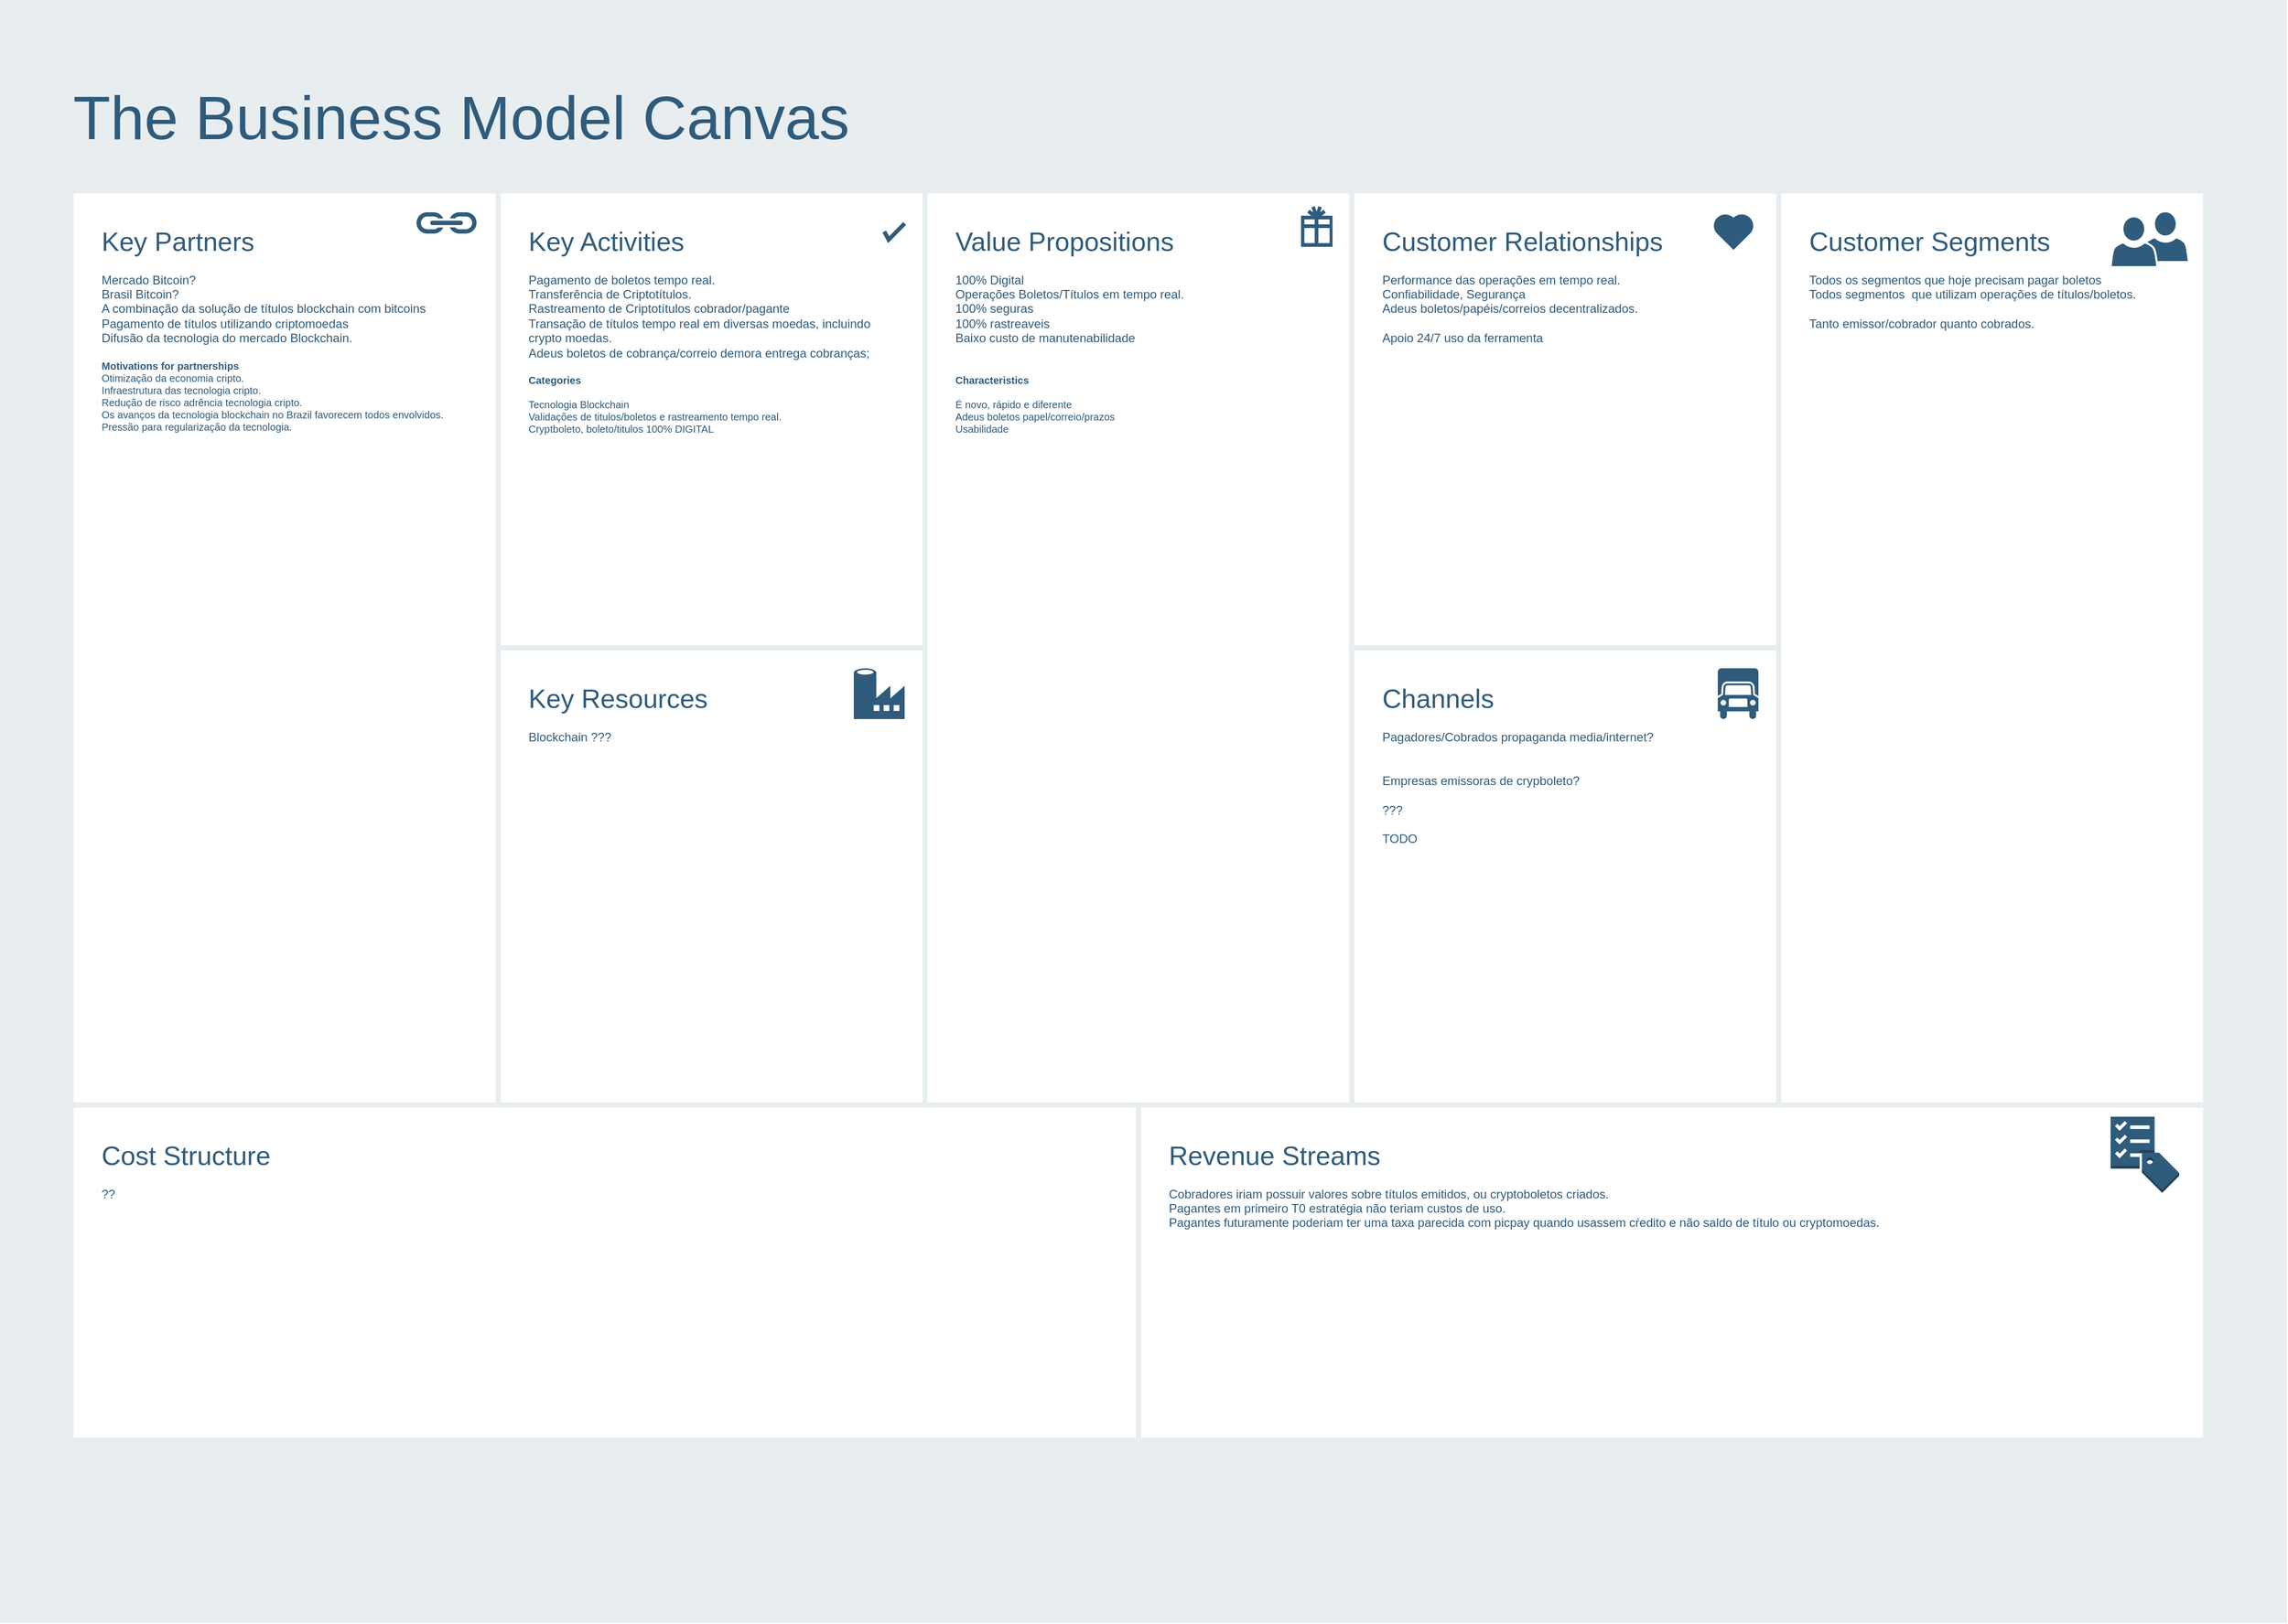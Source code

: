 <mxfile version="12.3.5" type="github" pages="2">
  <diagram id="07fea595-8f29-1299-0266-81d95cde20df" name="The Business Model Canvas">
    <mxGraphModel dx="3764" dy="802" grid="1" gridSize="10" guides="1" tooltips="1" connect="1" arrows="1" fold="1" page="1" pageScale="1" pageWidth="1169" pageHeight="827" background="#ffffff" math="0" shadow="0">
      <root>
        <mxCell id="0"/>
        <mxCell id="1" parent="0"/>
        <mxCell id="698" value="" style="rounded=0;whiteSpace=wrap;html=1;shadow=0;labelBackgroundColor=none;strokeColor=none;strokeWidth=3;fillColor=#e8edf0;fontSize=60;fontColor=#2F5B7C;align=left;" parent="1" vertex="1">
          <mxGeometry x="-2280" y="32" width="2250" height="1598" as="geometry"/>
        </mxCell>
        <mxCell id="699" value="&lt;div style=&quot;font-size: 26px&quot;&gt;&lt;font style=&quot;font-size: 26px&quot;&gt;Customer Relationships&lt;/font&gt;&lt;/div&gt;&lt;div&gt;&lt;br&gt;&lt;/div&gt;&lt;div&gt;Performance das operações em tempo real.&lt;/div&gt;&lt;div&gt;Confiabilidade, Segurança&lt;br&gt;&lt;/div&gt;Adeus boletos/papéis/correios decentralizados.&lt;br&gt;&lt;div&gt;&lt;br&gt;&lt;/div&gt;&lt;div&gt;Apoio 24/7 uso da ferramenta&lt;br&gt;&lt;/div&gt;" style="rounded=0;whiteSpace=wrap;html=1;shadow=0;labelBackgroundColor=none;strokeColor=#e8edf0;strokeWidth=5;fillColor=#ffffff;fontSize=12;fontColor=#2F5B7C;align=left;verticalAlign=top;spacing=30;" parent="1" vertex="1">
          <mxGeometry x="-950" y="220" width="420" height="450" as="geometry"/>
        </mxCell>
        <mxCell id="700" value="&lt;font&gt;&lt;font style=&quot;font-size: 26px&quot;&gt;Key Partners&lt;/font&gt;&lt;br&gt;&lt;/font&gt;&lt;font style=&quot;font-size: 12px&quot;&gt;&lt;br style=&quot;font-size: 12px&quot;&gt;&lt;font style=&quot;font-size: 12px&quot;&gt;Mercado Bitcoin?&lt;br style=&quot;font-size: 12px&quot;&gt;Brasil Bitcoin?&lt;br style=&quot;font-size: 12px&quot;&gt;&lt;/font&gt;&lt;/font&gt;&lt;div&gt;&lt;font style=&quot;font-size: 12px&quot;&gt;&lt;font style=&quot;font-size: 12px&quot;&gt;A combinação da solução de títulos blockchain com bitcoins&lt;/font&gt;&lt;/font&gt;&lt;/div&gt;&lt;div&gt;&lt;font style=&quot;font-size: 12px&quot;&gt;&lt;font style=&quot;font-size: 12px&quot;&gt;Pagamento de títulos utilizando criptomoedas&lt;/font&gt;&lt;/font&gt;&lt;/div&gt;&lt;div&gt;&lt;font style=&quot;font-size: 12px&quot;&gt;&lt;font style=&quot;font-size: 12px&quot;&gt;Difusão da tecnologia do mercado Blockchain.&lt;br&gt;&lt;/font&gt;&lt;/font&gt;&lt;/div&gt;&lt;font style=&quot;font-size: 12px&quot;&gt;&lt;br style=&quot;font-size: 12px&quot;&gt;&lt;/font&gt;&lt;div style=&quot;font-size: 10px&quot;&gt;&lt;font style=&quot;font-size: 10px&quot;&gt;&lt;b&gt;Motivations for partnerships&lt;/b&gt;&lt;/font&gt;&lt;/div&gt;&lt;div style=&quot;font-size: 10px&quot;&gt;&lt;font style=&quot;font-size: 10px&quot;&gt;Otimização da economia cripto.&lt;br&gt;&lt;/font&gt;&lt;/div&gt;&lt;div style=&quot;font-size: 10px&quot;&gt;&lt;font style=&quot;font-size: 10px&quot;&gt;Infraestrutura das tecnologia cripto.&lt;br&gt;&lt;/font&gt;&lt;/div&gt;&lt;div style=&quot;font-size: 10px&quot;&gt;&lt;font style=&quot;font-size: 10px&quot;&gt;Redução de risco adrência tecnologia cripto.&lt;br&gt;&lt;/font&gt;&lt;/div&gt;&lt;div style=&quot;font-size: 10px&quot;&gt;&lt;font style=&quot;font-size: 10px&quot;&gt;Os avanços da tecnologia blockchain no Brazil favorecem todos envolvidos. &lt;br&gt;&lt;/font&gt;&lt;/div&gt;&lt;div style=&quot;font-size: 10px&quot;&gt;&lt;font style=&quot;font-size: 10px&quot;&gt;Pressão para regularização da tecnologia.&lt;br&gt;&lt;/font&gt;&lt;/div&gt;&lt;div style=&quot;font-size: 12px&quot;&gt;&lt;br style=&quot;font-size: 12px&quot;&gt;&lt;/div&gt;" style="rounded=0;whiteSpace=wrap;html=1;shadow=0;labelBackgroundColor=none;strokeColor=#e8edf0;strokeWidth=5;fillColor=#ffffff;fontSize=12;fontColor=#2F5B7C;align=left;verticalAlign=top;spacing=30;" parent="1" vertex="1">
          <mxGeometry x="-2210" y="220" width="420" height="900" as="geometry"/>
        </mxCell>
        <mxCell id="701" value="&lt;font&gt;&lt;font style=&quot;font-size: 26px&quot;&gt;Key Activities&lt;/font&gt;&lt;br style=&quot;font-size: 12px&quot;&gt;&lt;/font&gt;&lt;font&gt;&lt;br style=&quot;font-size: 12px&quot;&gt;&lt;div&gt;Pagamento de boletos tempo real.&lt;/div&gt;&lt;div&gt;Transferência de Criptotítulos.&lt;/div&gt;&lt;div&gt;Rastreamento de Criptotítulos cobrador/pagante&lt;br&gt;&lt;/div&gt;&lt;div&gt;Transação de títulos tempo real em diversas moedas, incluindo crypto moedas.&lt;/div&gt;&lt;div&gt;Adeus boletos de cobrança/correio demora entrega cobranças;&lt;br&gt;&lt;/div&gt;&lt;div&gt;&lt;br&gt;&lt;/div&gt;&lt;/font&gt;&lt;div style=&quot;font-size: 10px&quot;&gt;&lt;div&gt;&lt;b&gt;Categories&lt;/b&gt;&lt;/div&gt;&lt;div&gt;&lt;br&gt;&lt;/div&gt;&lt;div&gt;Tecnologia Blockchain&lt;br&gt;&lt;/div&gt;&lt;div&gt;Validações de titulos/boletos e rastreamento tempo real.&lt;br&gt;&lt;/div&gt;&lt;div&gt;Cryptboleto, boleto/titulos 100% DIGITAL&lt;br&gt;&lt;/div&gt;&lt;/div&gt;&lt;div&gt;&lt;br&gt;&lt;/div&gt;" style="rounded=0;whiteSpace=wrap;html=1;shadow=0;labelBackgroundColor=none;strokeColor=#e8edf0;strokeWidth=5;fillColor=#ffffff;fontSize=12;fontColor=#2F5B7C;align=left;verticalAlign=top;spacing=30;" parent="1" vertex="1">
          <mxGeometry x="-1790" y="220" width="420" height="450" as="geometry"/>
        </mxCell>
        <mxCell id="702" value="&lt;div&gt;&lt;font style=&quot;font-size: 26px&quot;&gt;Key Resources&lt;/font&gt;&lt;/div&gt;&lt;div&gt;&lt;br&gt;&lt;/div&gt;Blockchain ???" style="rounded=0;whiteSpace=wrap;html=1;shadow=0;labelBackgroundColor=none;strokeColor=#e8edf0;strokeWidth=5;fillColor=#ffffff;fontSize=12;fontColor=#2F5B7C;align=left;verticalAlign=top;spacing=30;" parent="1" vertex="1">
          <mxGeometry x="-1790" y="670" width="420" height="450" as="geometry"/>
        </mxCell>
        <mxCell id="703" value="&lt;div style=&quot;font-size: 26px&quot;&gt;&lt;font style=&quot;font-size: 26px&quot;&gt;Value Propositions&lt;/font&gt;&lt;/div&gt;&lt;div&gt;&lt;br&gt;&lt;/div&gt;&lt;div&gt;100% Digital&lt;/div&gt;&lt;div&gt;Operações Boletos/Títulos em tempo real.&lt;/div&gt;&lt;div&gt;100% seguras&lt;/div&gt;&lt;div&gt;100% rastreaveis &lt;br&gt;&lt;/div&gt;&lt;div&gt;Baixo custo de manutenabilidade&lt;/div&gt;&lt;div&gt;&lt;br&gt;&lt;/div&gt;&lt;div&gt;&lt;br&gt;&lt;/div&gt;&lt;div style=&quot;font-size: 10px&quot;&gt;&lt;font style=&quot;font-size: 10px&quot;&gt;&lt;b&gt;Characteristics&lt;/b&gt;&lt;/font&gt;&lt;/div&gt;&lt;div style=&quot;font-size: 10px&quot;&gt;&lt;font style=&quot;font-size: 10px&quot;&gt;&lt;br&gt;&lt;/font&gt;&lt;/div&gt;&lt;div style=&quot;font-size: 10px&quot;&gt;&lt;font style=&quot;font-size: 10px&quot;&gt;É novo, rápido e diferente&lt;/font&gt;&lt;/div&gt;&lt;div style=&quot;font-size: 10px&quot;&gt;&lt;font style=&quot;font-size: 10px&quot;&gt;Adeus boletos papel/correio/prazos&lt;br&gt;&lt;/font&gt;&lt;/div&gt;&lt;div style=&quot;font-size: 10px&quot;&gt;&lt;font style=&quot;font-size: 10px&quot;&gt;Usabilidade&lt;br&gt;&lt;/font&gt;&lt;/div&gt;&lt;div style=&quot;font-size: 10px&quot;&gt;&lt;br&gt;&lt;/div&gt;" style="rounded=0;whiteSpace=wrap;html=1;shadow=0;labelBackgroundColor=none;strokeColor=#e8edf0;strokeWidth=5;fillColor=#ffffff;fontSize=12;fontColor=#2F5B7C;align=left;verticalAlign=top;spacing=30;" parent="1" vertex="1">
          <mxGeometry x="-1370" y="220" width="420" height="900" as="geometry"/>
        </mxCell>
        <mxCell id="704" value="&lt;div&gt;&lt;font style=&quot;font-size: 26px&quot;&gt;Customer Segments&lt;/font&gt;&lt;/div&gt;&lt;div&gt;&lt;br&gt;&lt;/div&gt;&lt;div&gt;Todos os segmentos que hoje precisam pagar boletos&lt;/div&gt;&lt;div&gt;Todos segmentos&amp;nbsp; que utilizam operações de títulos/boletos.&lt;/div&gt;&lt;div&gt;&lt;br&gt;&lt;/div&gt;&lt;div&gt;Tanto emissor/cobrador quanto cobrados.&lt;br&gt;&lt;/div&gt;" style="rounded=0;whiteSpace=wrap;html=1;shadow=0;labelBackgroundColor=none;strokeColor=#e8edf0;strokeWidth=5;fillColor=#ffffff;fontSize=12;fontColor=#2F5B7C;align=left;verticalAlign=top;spacing=30;" parent="1" vertex="1">
          <mxGeometry x="-530" y="220" width="420" height="900" as="geometry"/>
        </mxCell>
        <mxCell id="705" value="&lt;div&gt;&lt;font style=&quot;font-size: 26px&quot;&gt;Channels&lt;/font&gt;&lt;/div&gt;&lt;div&gt;&lt;br&gt;&lt;/div&gt;&lt;div&gt;Pagadores/Cobrados propaganda media/internet?&lt;/div&gt;&lt;div&gt;&lt;br&gt;&lt;/div&gt;&lt;div&gt;&lt;br&gt;&lt;/div&gt;&lt;div&gt;Empresas emissoras de crypboleto?&lt;/div&gt;&lt;div&gt;&lt;br&gt;&lt;/div&gt;&lt;div&gt;???&lt;br&gt;&lt;/div&gt;&lt;div&gt;&lt;br&gt;&lt;/div&gt;&lt;div&gt;TODO &lt;br&gt;&lt;/div&gt;" style="rounded=0;whiteSpace=wrap;html=1;shadow=0;labelBackgroundColor=none;strokeColor=#e8edf0;strokeWidth=5;fillColor=#ffffff;fontSize=12;fontColor=#2F5B7C;align=left;verticalAlign=top;spacing=30;" parent="1" vertex="1">
          <mxGeometry x="-950" y="670" width="420" height="450" as="geometry"/>
        </mxCell>
        <mxCell id="706" value="&lt;div style=&quot;font-size: 26px&quot;&gt;&lt;font style=&quot;font-size: 26px&quot;&gt;Cost Structure&lt;/font&gt;&lt;/div&gt;&lt;div&gt;&lt;br&gt;&lt;/div&gt;??" style="rounded=0;whiteSpace=wrap;html=1;shadow=0;labelBackgroundColor=none;strokeColor=#e8edf0;strokeWidth=5;fillColor=#ffffff;fontSize=12;fontColor=#2F5B7C;align=left;verticalAlign=top;spacing=30;" parent="1" vertex="1">
          <mxGeometry x="-2210" y="1120" width="1050" height="330" as="geometry"/>
        </mxCell>
        <mxCell id="707" value="&lt;div style=&quot;font-size: 26px&quot;&gt;&lt;font style=&quot;font-size: 26px&quot;&gt;Revenue Streams&lt;/font&gt;&lt;/div&gt;&lt;div&gt;&lt;br&gt;&lt;/div&gt;&lt;div&gt;Cobradores iriam possuir valores sobre títulos emitidos, ou cryptoboletos criados.&lt;/div&gt;&lt;div&gt;Pagantes em primeiro T0 estratégia não teriam custos de uso.&lt;/div&gt;&lt;div&gt;Pagantes futuramente poderiam ter uma taxa parecida com picpay quando usassem cŕedito e não saldo de título ou cryptomoedas.&lt;br&gt;&lt;/div&gt;" style="rounded=0;whiteSpace=wrap;html=1;shadow=0;labelBackgroundColor=none;strokeColor=#e8edf0;strokeWidth=5;fillColor=#ffffff;fontSize=12;fontColor=#2F5B7C;align=left;verticalAlign=top;spacing=30;" parent="1" vertex="1">
          <mxGeometry x="-1160" y="1120" width="1050" height="330" as="geometry"/>
        </mxCell>
        <mxCell id="708" value="The Business Model Canvas&lt;br&gt;" style="text;html=1;resizable=0;points=[];autosize=1;align=left;verticalAlign=top;spacingTop=-4;fontSize=60;fontColor=#2F5B7C;" parent="1" vertex="1">
          <mxGeometry x="-2210" y="110" width="780" height="70" as="geometry"/>
        </mxCell>
        <mxCell id="709" value="" style="html=1;verticalLabelPosition=bottom;labelBackgroundColor=#ffffff;verticalAlign=top;shadow=0;dashed=0;strokeWidth=4;shape=mxgraph.ios7.misc.check;strokeColor=#2F5B7C;fillColor=#ffffff;gradientColor=none;fontSize=12;fontColor=#2F5B7C;align=left;" parent="1" vertex="1">
          <mxGeometry x="-1410" y="252" width="20" height="16" as="geometry"/>
        </mxCell>
        <mxCell id="710" value="" style="shape=mxgraph.signs.travel.present;html=1;fillColor=#2F5B7C;strokeColor=none;verticalLabelPosition=bottom;verticalAlign=top;align=center;shadow=0;labelBackgroundColor=none;fontSize=12;fontColor=#2F5B7C;" parent="1" vertex="1">
          <mxGeometry x="-1000" y="235" width="31" height="40" as="geometry"/>
        </mxCell>
        <mxCell id="711" value="" style="html=1;verticalLabelPosition=bottom;labelBackgroundColor=#ffffff;verticalAlign=top;strokeWidth=3;strokeColor=none;fillColor=#2F5B7C;shadow=0;dashed=0;shape=mxgraph.ios7.icons.heart;fontSize=12;fontColor=#2F5B7C;align=left;" parent="1" vertex="1">
          <mxGeometry x="-595.0" y="242" width="41" height="36" as="geometry"/>
        </mxCell>
        <mxCell id="715" value="" style="shadow=0;dashed=0;html=1;strokeColor=none;labelPosition=center;verticalLabelPosition=bottom;verticalAlign=top;shape=mxgraph.mscae.cloud.data_factory;fillColor=#2F5B7C;labelBackgroundColor=none;fontSize=10;fontColor=#2F5B7C;align=left;" parent="1" vertex="1">
          <mxGeometry x="-1440" y="690" width="50" height="50" as="geometry"/>
        </mxCell>
        <mxCell id="716" value="" style="shape=mxgraph.signs.transportation.truck_6;html=1;fillColor=#2F5B7C;strokeColor=none;verticalLabelPosition=bottom;verticalAlign=top;align=center;shadow=0;labelBackgroundColor=none;fontSize=10;fontColor=#2F5B7C;aspect=fixed;" parent="1" vertex="1">
          <mxGeometry x="-590" y="690" width="40" height="50" as="geometry"/>
        </mxCell>
        <mxCell id="717" value="" style="shape=image;html=1;verticalAlign=top;verticalLabelPosition=bottom;labelBackgroundColor=#ffffff;imageAspect=0;aspect=fixed;image=https://cdn4.iconfinder.com/data/icons/evil-icons-user-interface/64/price-128.png;shadow=0;strokeColor=#e8edf0;strokeWidth=3;fillColor=#2F5B7C;gradientColor=none;fontSize=10;fontColor=#2F5B7C;align=left;" parent="1" vertex="1">
          <mxGeometry x="-1226" y="1140" width="58" height="58" as="geometry"/>
        </mxCell>
        <mxCell id="718" value="" style="dashed=0;html=1;shape=mxgraph.aws3.checklist_cost;fillColor=#2F5B7C;gradientColor=none;shadow=0;labelBackgroundColor=none;strokeColor=none;strokeWidth=3;fontSize=10;fontColor=#2F5B7C;align=left;" parent="1" vertex="1">
          <mxGeometry x="-203.5" y="1131.5" width="67.5" height="75" as="geometry"/>
        </mxCell>
        <mxCell id="719" value="" style="shadow=0;dashed=0;html=1;strokeColor=none;fillColor=#2F5B7C;labelPosition=center;verticalLabelPosition=bottom;verticalAlign=top;outlineConnect=0;shape=mxgraph.office.concepts.link;labelBackgroundColor=none;fontSize=10;fontColor=#000000;align=left;" parent="1" vertex="1">
          <mxGeometry x="-1871" y="241" width="61" height="21" as="geometry"/>
        </mxCell>
        <mxCell id="720" value="" style="group" parent="1" vertex="1" connectable="0">
          <mxGeometry x="-203.5" y="245" width="69" height="50" as="geometry"/>
        </mxCell>
        <mxCell id="721" value="" style="shadow=0;dashed=0;html=1;strokeColor=#FFFFFF;labelPosition=center;verticalLabelPosition=bottom;verticalAlign=top;outlineConnect=0;shape=mxgraph.office.users.user;fillColor=#2F5B7C;labelBackgroundColor=none;fontSize=10;fontColor=#000000;align=left;strokeWidth=2;" parent="720" vertex="1">
          <mxGeometry x="31" y="-5" width="46" height="50" as="geometry"/>
        </mxCell>
        <mxCell id="722" value="" style="shadow=0;dashed=0;html=1;strokeColor=#FFFFFF;labelPosition=center;verticalLabelPosition=bottom;verticalAlign=top;outlineConnect=0;shape=mxgraph.office.users.user;fillColor=#2F5B7C;labelBackgroundColor=none;fontSize=10;fontColor=#000000;align=left;strokeWidth=2;" parent="720" vertex="1">
          <mxGeometry width="46" height="50" as="geometry"/>
        </mxCell>
      </root>
    </mxGraphModel>
  </diagram>
  <diagram id="mQGApk8baVR1JqvsF_KI" name="Product Vision Board">
    <mxGraphModel dx="3976" dy="802" grid="1" gridSize="10" guides="1" tooltips="1" connect="1" arrows="1" fold="1" page="1" pageScale="1" pageWidth="850" pageHeight="1100" math="0" shadow="0">
      <root>
        <mxCell id="NGLXr6QBE0B2UHdIiDb8-0"/>
        <mxCell id="NGLXr6QBE0B2UHdIiDb8-1" parent="NGLXr6QBE0B2UHdIiDb8-0"/>
        <mxCell id="nUK60ZJ4akdMgsGpRx2s-0" value="" style="rounded=0;whiteSpace=wrap;html=1;shadow=0;labelBackgroundColor=none;strokeColor=none;strokeWidth=3;fillColor=#e8edf0;fontSize=60;fontColor=#2F5B7C;align=left;" vertex="1" parent="NGLXr6QBE0B2UHdIiDb8-1">
          <mxGeometry x="-2280" y="80" width="1780" height="944" as="geometry"/>
        </mxCell>
        <mxCell id="nUK60ZJ4akdMgsGpRx2s-1" value="&lt;div style=&quot;font-size: 26px&quot;&gt;Product&lt;/div&gt;&lt;div&gt;&lt;br&gt;&lt;/div&gt;" style="rounded=0;whiteSpace=wrap;html=1;shadow=0;labelBackgroundColor=none;strokeColor=#e8edf0;strokeWidth=5;fillColor=#ffffff;fontSize=12;fontColor=#2F5B7C;align=left;verticalAlign=top;spacing=30;" vertex="1" parent="NGLXr6QBE0B2UHdIiDb8-1">
          <mxGeometry x="-968.5" y="524.5" width="420" height="450" as="geometry"/>
        </mxCell>
        <mxCell id="nUK60ZJ4akdMgsGpRx2s-2" value="&lt;font&gt;&lt;font style=&quot;font-size: 26px&quot;&gt;Vision&lt;/font&gt;&lt;br&gt;&lt;/font&gt;&lt;font style=&quot;font-size: 12px&quot;&gt;&lt;br style=&quot;font-size: 12px&quot;&gt;&lt;font style=&quot;font-size: 12px&quot;&gt;Mercado Bitcoin?&lt;br style=&quot;font-size: 12px&quot;&gt;Brasil Bitcoin?&lt;br style=&quot;font-size: 12px&quot;&gt;&lt;/font&gt;&lt;/font&gt;&lt;div&gt;&lt;font style=&quot;font-size: 12px&quot;&gt;&lt;font style=&quot;font-size: 12px&quot;&gt;A combinação da solução de títulos blockchain com bitcoins&lt;/font&gt;&lt;/font&gt;&lt;/div&gt;&lt;div&gt;&lt;font style=&quot;font-size: 12px&quot;&gt;&lt;font style=&quot;font-size: 12px&quot;&gt;Pagamento de títulos utilizando criptomoedas&lt;/font&gt;&lt;/font&gt;&lt;/div&gt;&lt;div&gt;&lt;font style=&quot;font-size: 12px&quot;&gt;&lt;font style=&quot;font-size: 12px&quot;&gt;Difusão da tecnologia do mercado Blockchain.&lt;br&gt;&lt;/font&gt;&lt;/font&gt;&lt;/div&gt;&lt;font style=&quot;font-size: 12px&quot;&gt;&lt;br style=&quot;font-size: 12px&quot;&gt;&lt;/font&gt;&lt;div style=&quot;font-size: 10px&quot;&gt;&lt;font style=&quot;font-size: 10px&quot;&gt;&lt;b&gt;Motivations for partnerships&lt;/b&gt;&lt;/font&gt;&lt;/div&gt;&lt;div style=&quot;font-size: 10px&quot;&gt;&lt;font style=&quot;font-size: 10px&quot;&gt;Otimização da economia cripto.&lt;br&gt;&lt;/font&gt;&lt;/div&gt;&lt;div style=&quot;font-size: 10px&quot;&gt;&lt;font style=&quot;font-size: 10px&quot;&gt;Infraestrutura das tecnologia cripto.&lt;br&gt;&lt;/font&gt;&lt;/div&gt;&lt;div style=&quot;font-size: 10px&quot;&gt;&lt;font style=&quot;font-size: 10px&quot;&gt;Redução de risco adrência tecnologia cripto.&lt;br&gt;&lt;/font&gt;&lt;/div&gt;&lt;div style=&quot;font-size: 10px&quot;&gt;&lt;font style=&quot;font-size: 10px&quot;&gt;Os avanços da tecnologia blockchain no Brazil favorecem todos envolvidos. &lt;br&gt;&lt;/font&gt;&lt;/div&gt;&lt;div style=&quot;font-size: 10px&quot;&gt;&lt;font style=&quot;font-size: 10px&quot;&gt;Pressão para regularização da tecnologia.&lt;br&gt;&lt;/font&gt;&lt;/div&gt;&lt;div style=&quot;font-size: 12px&quot;&gt;&lt;br style=&quot;font-size: 12px&quot;&gt;&lt;/div&gt;" style="rounded=0;whiteSpace=wrap;html=1;shadow=0;labelBackgroundColor=none;strokeColor=#e8edf0;strokeWidth=5;fillColor=#ffffff;fontSize=12;fontColor=#2F5B7C;align=left;verticalAlign=top;spacing=30;" vertex="1" parent="NGLXr6QBE0B2UHdIiDb8-1">
          <mxGeometry x="-2230" y="220" width="1680" height="200" as="geometry"/>
        </mxCell>
        <mxCell id="nUK60ZJ4akdMgsGpRx2s-3" value="&lt;font&gt;&lt;font style=&quot;font-size: 26px&quot;&gt;Target Group&lt;/font&gt;&lt;br style=&quot;font-size: 12px&quot;&gt;&lt;/font&gt;&lt;font&gt;&lt;br style=&quot;font-size: 12px&quot;&gt;&lt;div&gt;Pagamento de boletos tempo real.&lt;/div&gt;&lt;div&gt;Transferência de Criptotítulos.&lt;/div&gt;&lt;div&gt;Rastreamento de Criptotítulos cobrador/pagante&lt;br&gt;&lt;/div&gt;&lt;div&gt;Transação de títulos tempo real em diversas moedas, incluindo crypto moedas.&lt;/div&gt;&lt;div&gt;Adeus boletos de cobrança/correio demora entrega cobranças;&lt;br&gt;&lt;/div&gt;&lt;div&gt;&lt;br&gt;&lt;/div&gt;&lt;/font&gt;&lt;div style=&quot;font-size: 10px&quot;&gt;&lt;div&gt;&lt;b&gt;Categories&lt;/b&gt;&lt;/div&gt;&lt;div&gt;&lt;br&gt;&lt;/div&gt;&lt;div&gt;Tecnologia Blockchain&lt;br&gt;&lt;/div&gt;&lt;div&gt;Validações de titulos/boletos e rastreamento tempo real.&lt;br&gt;&lt;/div&gt;&lt;div&gt;Cryptboleto, boleto/titulos 100% DIGITAL&lt;br&gt;&lt;/div&gt;&lt;/div&gt;&lt;div&gt;&lt;br&gt;&lt;/div&gt;" style="rounded=0;whiteSpace=wrap;html=1;shadow=0;labelBackgroundColor=none;strokeColor=#e8edf0;strokeWidth=5;fillColor=#ffffff;fontSize=12;fontColor=#2F5B7C;align=left;verticalAlign=top;spacing=30;" vertex="1" parent="NGLXr6QBE0B2UHdIiDb8-1">
          <mxGeometry x="-2230" y="524" width="420" height="445" as="geometry"/>
        </mxCell>
        <mxCell id="nUK60ZJ4akdMgsGpRx2s-4" value="&lt;div&gt;&lt;font style=&quot;font-size: 26px&quot;&gt;Business Goals&lt;br&gt;&lt;/font&gt;&lt;/div&gt;&lt;div&gt;&lt;br&gt;&lt;/div&gt;" style="rounded=0;whiteSpace=wrap;html=1;shadow=0;labelBackgroundColor=none;strokeColor=#e8edf0;strokeWidth=5;fillColor=#ffffff;fontSize=12;fontColor=#2F5B7C;align=left;verticalAlign=top;spacing=30;" vertex="1" parent="NGLXr6QBE0B2UHdIiDb8-1">
          <mxGeometry x="-1810" y="524" width="420" height="445" as="geometry"/>
        </mxCell>
        <mxCell id="nUK60ZJ4akdMgsGpRx2s-5" value="&lt;div style=&quot;font-size: 26px&quot;&gt;Needs&lt;/div&gt;&lt;div&gt;&lt;br&gt;&lt;/div&gt;&lt;div&gt;&lt;br&gt;&lt;/div&gt;" style="rounded=0;whiteSpace=wrap;html=1;shadow=0;labelBackgroundColor=none;strokeColor=#e8edf0;strokeWidth=5;fillColor=#ffffff;fontSize=12;fontColor=#2F5B7C;align=left;verticalAlign=top;spacing=30;" vertex="1" parent="NGLXr6QBE0B2UHdIiDb8-1">
          <mxGeometry x="-1390" y="524" width="420" height="450" as="geometry"/>
        </mxCell>
        <mxCell id="nUK60ZJ4akdMgsGpRx2s-10" value="The Product Vision Board" style="text;html=1;resizable=0;points=[];autosize=1;align=left;verticalAlign=top;spacingTop=-4;fontSize=60;fontColor=#2F5B7C;" vertex="1" parent="NGLXr6QBE0B2UHdIiDb8-1">
          <mxGeometry x="-2225" y="130" width="730" height="70" as="geometry"/>
        </mxCell>
        <mxCell id="nUK60ZJ4akdMgsGpRx2s-11" value="" style="html=1;verticalLabelPosition=bottom;labelBackgroundColor=#ffffff;verticalAlign=top;shadow=0;dashed=0;strokeWidth=4;shape=mxgraph.ios7.misc.check;strokeColor=#2F5B7C;fillColor=#ffffff;gradientColor=none;fontSize=12;fontColor=#2F5B7C;align=left;" vertex="1" parent="NGLXr6QBE0B2UHdIiDb8-1">
          <mxGeometry x="-614" y="250" width="35" height="28" as="geometry"/>
        </mxCell>
        <mxCell id="nUK60ZJ4akdMgsGpRx2s-13" value="" style="html=1;verticalLabelPosition=bottom;labelBackgroundColor=#ffffff;verticalAlign=top;strokeWidth=3;strokeColor=none;fillColor=#2F5B7C;shadow=0;dashed=0;shape=mxgraph.ios7.icons.heart;fontSize=12;fontColor=#2F5B7C;align=left;" vertex="1" parent="NGLXr6QBE0B2UHdIiDb8-1">
          <mxGeometry x="-1030.0" y="556" width="41" height="36" as="geometry"/>
        </mxCell>
        <mxCell id="nUK60ZJ4akdMgsGpRx2s-14" value="" style="shadow=0;dashed=0;html=1;strokeColor=none;labelPosition=center;verticalLabelPosition=bottom;verticalAlign=top;shape=mxgraph.mscae.cloud.data_factory;fillColor=#2F5B7C;labelBackgroundColor=none;fontSize=10;fontColor=#2F5B7C;align=left;" vertex="1" parent="NGLXr6QBE0B2UHdIiDb8-1">
          <mxGeometry x="-1460" y="544" width="50" height="50" as="geometry"/>
        </mxCell>
        <mxCell id="nUK60ZJ4akdMgsGpRx2s-22" value="" style="shape=mxgraph.signs.travel.present;html=1;fillColor=#2F5B7C;strokeColor=none;verticalLabelPosition=bottom;verticalAlign=top;align=center;shadow=0;labelBackgroundColor=none;fontSize=12;fontColor=#2F5B7C;" vertex="1" parent="NGLXr6QBE0B2UHdIiDb8-1">
          <mxGeometry x="-610" y="549" width="31" height="40" as="geometry"/>
        </mxCell>
        <mxCell id="nUK60ZJ4akdMgsGpRx2s-25" value="" style="group" connectable="0" vertex="1" parent="NGLXr6QBE0B2UHdIiDb8-1">
          <mxGeometry x="-1890" y="554" width="60" height="40" as="geometry"/>
        </mxCell>
        <mxCell id="nUK60ZJ4akdMgsGpRx2s-26" value="" style="shadow=0;dashed=0;html=1;strokeColor=#FFFFFF;labelPosition=center;verticalLabelPosition=bottom;verticalAlign=top;outlineConnect=0;shape=mxgraph.office.users.user;fillColor=#2F5B7C;labelBackgroundColor=none;fontSize=10;fontColor=#000000;align=left;strokeWidth=2;" vertex="1" parent="nUK60ZJ4akdMgsGpRx2s-25">
          <mxGeometry x="26.957" y="-4" width="40" height="40" as="geometry"/>
        </mxCell>
        <mxCell id="nUK60ZJ4akdMgsGpRx2s-27" value="" style="shadow=0;dashed=0;html=1;strokeColor=#FFFFFF;labelPosition=center;verticalLabelPosition=bottom;verticalAlign=top;outlineConnect=0;shape=mxgraph.office.users.user;fillColor=#2F5B7C;labelBackgroundColor=none;fontSize=10;fontColor=#000000;align=left;strokeWidth=2;" vertex="1" parent="nUK60ZJ4akdMgsGpRx2s-25">
          <mxGeometry width="40" height="40" as="geometry"/>
        </mxCell>
        <mxCell id="JwDsMiNaQr_DyVWwyMg2-0" style="edgeStyle=orthogonalEdgeStyle;rounded=0;orthogonalLoop=1;jettySize=auto;html=1;exitX=0.5;exitY=1;exitDx=0;exitDy=0;" edge="1" parent="NGLXr6QBE0B2UHdIiDb8-1" source="nUK60ZJ4akdMgsGpRx2s-2" target="nUK60ZJ4akdMgsGpRx2s-2">
          <mxGeometry relative="1" as="geometry"/>
        </mxCell>
      </root>
    </mxGraphModel>
  </diagram>
</mxfile>
